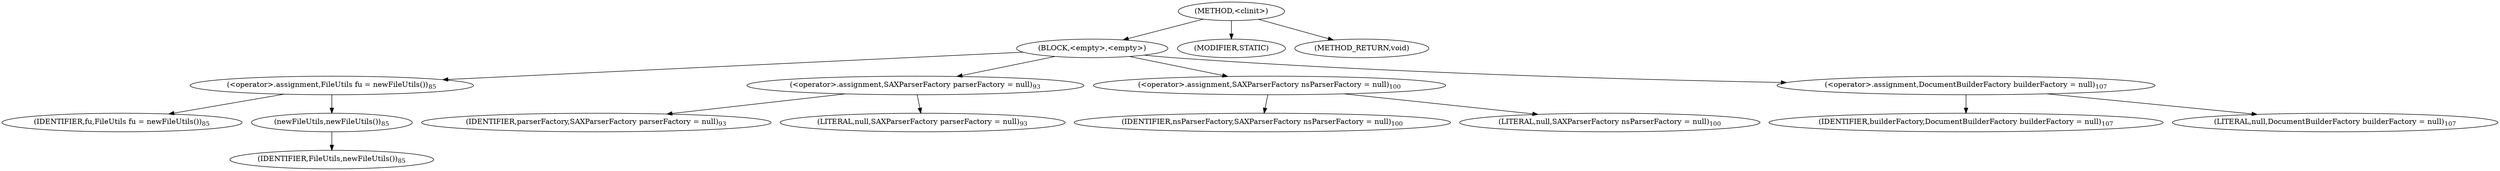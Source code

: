 digraph "&lt;clinit&gt;" {  
"307" [label = <(METHOD,&lt;clinit&gt;)> ]
"308" [label = <(BLOCK,&lt;empty&gt;,&lt;empty&gt;)> ]
"309" [label = <(&lt;operator&gt;.assignment,FileUtils fu = newFileUtils())<SUB>85</SUB>> ]
"310" [label = <(IDENTIFIER,fu,FileUtils fu = newFileUtils())<SUB>85</SUB>> ]
"311" [label = <(newFileUtils,newFileUtils())<SUB>85</SUB>> ]
"312" [label = <(IDENTIFIER,FileUtils,newFileUtils())<SUB>85</SUB>> ]
"313" [label = <(&lt;operator&gt;.assignment,SAXParserFactory parserFactory = null)<SUB>93</SUB>> ]
"314" [label = <(IDENTIFIER,parserFactory,SAXParserFactory parserFactory = null)<SUB>93</SUB>> ]
"315" [label = <(LITERAL,null,SAXParserFactory parserFactory = null)<SUB>93</SUB>> ]
"316" [label = <(&lt;operator&gt;.assignment,SAXParserFactory nsParserFactory = null)<SUB>100</SUB>> ]
"317" [label = <(IDENTIFIER,nsParserFactory,SAXParserFactory nsParserFactory = null)<SUB>100</SUB>> ]
"318" [label = <(LITERAL,null,SAXParserFactory nsParserFactory = null)<SUB>100</SUB>> ]
"319" [label = <(&lt;operator&gt;.assignment,DocumentBuilderFactory builderFactory = null)<SUB>107</SUB>> ]
"320" [label = <(IDENTIFIER,builderFactory,DocumentBuilderFactory builderFactory = null)<SUB>107</SUB>> ]
"321" [label = <(LITERAL,null,DocumentBuilderFactory builderFactory = null)<SUB>107</SUB>> ]
"322" [label = <(MODIFIER,STATIC)> ]
"323" [label = <(METHOD_RETURN,void)> ]
  "307" -> "308" 
  "307" -> "322" 
  "307" -> "323" 
  "308" -> "309" 
  "308" -> "313" 
  "308" -> "316" 
  "308" -> "319" 
  "309" -> "310" 
  "309" -> "311" 
  "311" -> "312" 
  "313" -> "314" 
  "313" -> "315" 
  "316" -> "317" 
  "316" -> "318" 
  "319" -> "320" 
  "319" -> "321" 
}
